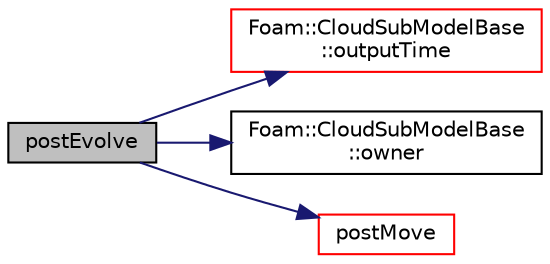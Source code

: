 digraph "postEvolve"
{
  bgcolor="transparent";
  edge [fontname="Helvetica",fontsize="10",labelfontname="Helvetica",labelfontsize="10"];
  node [fontname="Helvetica",fontsize="10",shape=record];
  rankdir="LR";
  Node1 [label="postEvolve",height=0.2,width=0.4,color="black", fillcolor="grey75", style="filled", fontcolor="black"];
  Node1 -> Node2 [color="midnightblue",fontsize="10",style="solid",fontname="Helvetica"];
  Node2 [label="Foam::CloudSubModelBase\l::outputTime",height=0.2,width=0.4,color="red",URL="$a00286.html#a4c739173bf75a87e1b6535c2431f1229",tooltip="Flag to indicate when to write a property. "];
  Node1 -> Node3 [color="midnightblue",fontsize="10",style="solid",fontname="Helvetica"];
  Node3 [label="Foam::CloudSubModelBase\l::owner",height=0.2,width=0.4,color="black",URL="$a00286.html#a6335ee485deb9e618ac66a9dc32a7a76",tooltip="Return const access to the owner cloud. "];
  Node1 -> Node4 [color="midnightblue",fontsize="10",style="solid",fontname="Helvetica"];
  Node4 [label="postMove",height=0.2,width=0.4,color="red",URL="$a00280.html#a70e2fb01e4b70887bb878b928f3e4e24",tooltip="Post-move hook. "];
}
